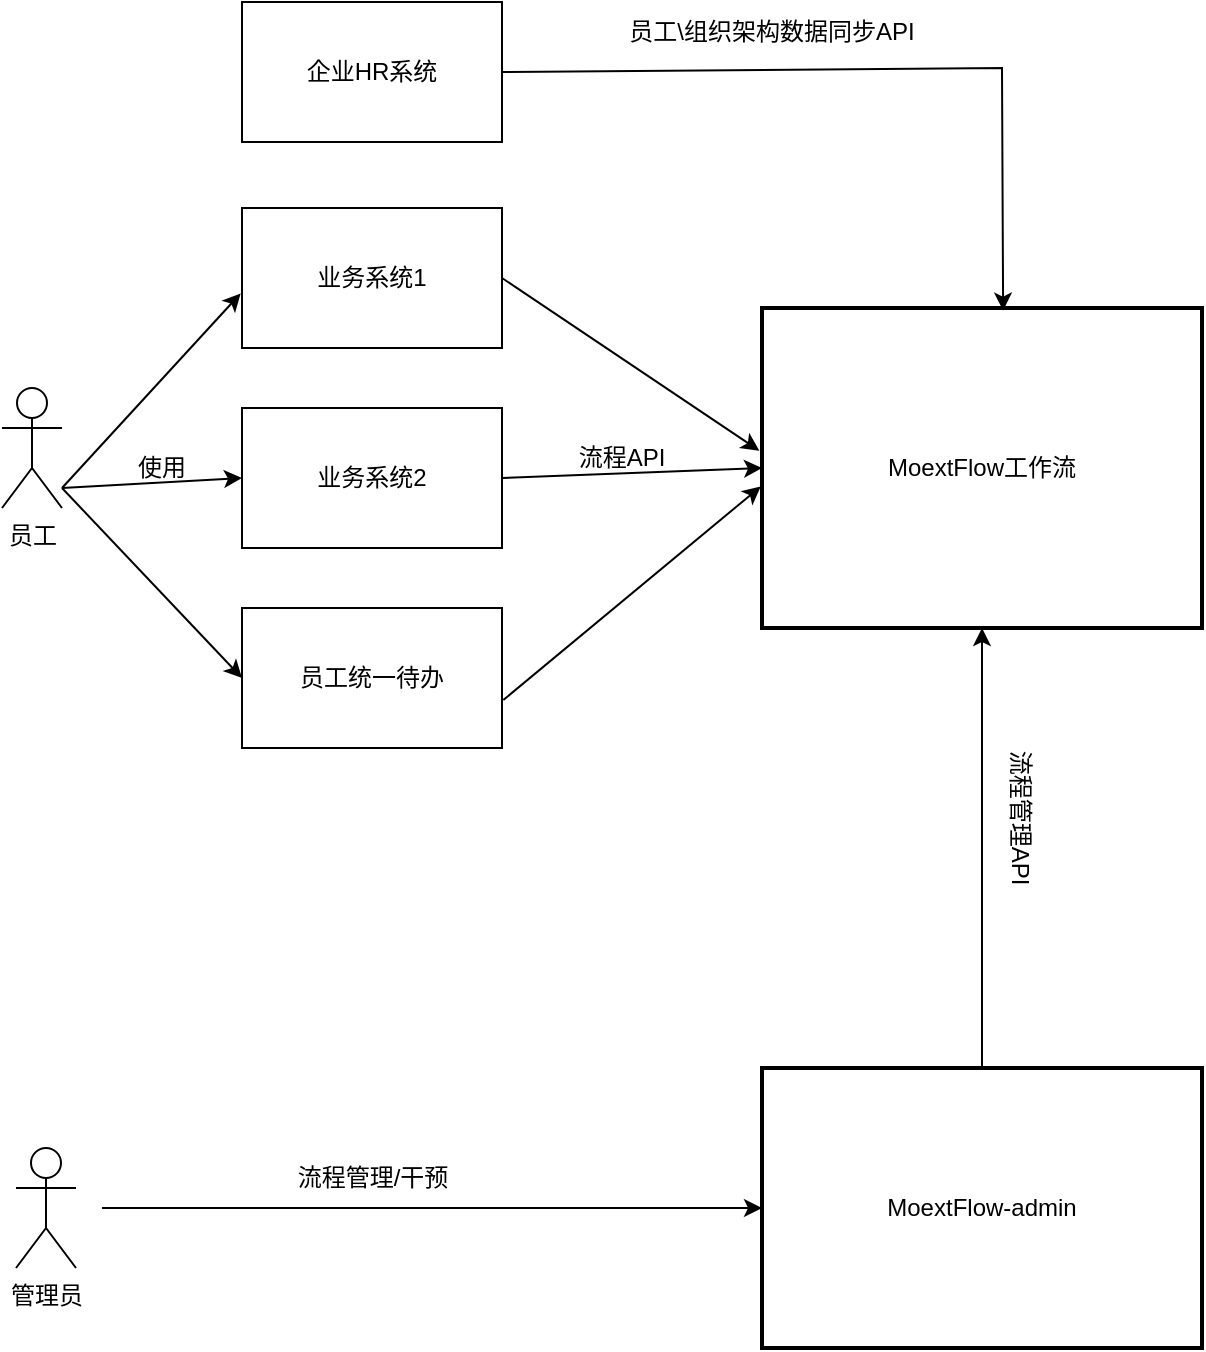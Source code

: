 <mxfile version="18.0.6" type="device"><diagram id="BS94eWszekPtLG04y1vk" name="第 1 页"><mxGraphModel dx="1102" dy="857" grid="1" gridSize="10" guides="1" tooltips="1" connect="0" arrows="1" fold="1" page="1" pageScale="1" pageWidth="827" pageHeight="1169" math="0" shadow="0"><root><object label="" id="0"><mxCell/></object><mxCell id="1" parent="0"/><mxCell id="uCbt2zgguAMeKkaKKBwP-1" value="业务系统1" style="rounded=0;whiteSpace=wrap;html=1;" parent="1" vertex="1"><mxGeometry x="220" y="133" width="130" height="70" as="geometry"/></mxCell><mxCell id="uCbt2zgguAMeKkaKKBwP-2" value="员工" style="shape=umlActor;verticalLabelPosition=bottom;verticalAlign=top;html=1;outlineConnect=0;" parent="1" vertex="1"><mxGeometry x="100" y="223" width="30" height="60" as="geometry"/></mxCell><mxCell id="uCbt2zgguAMeKkaKKBwP-15" value="业务系统2" style="rounded=0;whiteSpace=wrap;html=1;" parent="1" vertex="1"><mxGeometry x="220" y="233" width="130" height="70" as="geometry"/></mxCell><mxCell id="uCbt2zgguAMeKkaKKBwP-16" value="员工统一待办" style="rounded=0;whiteSpace=wrap;html=1;" parent="1" vertex="1"><mxGeometry x="220" y="333" width="130" height="70" as="geometry"/></mxCell><mxCell id="uCbt2zgguAMeKkaKKBwP-17" value="" style="endArrow=classic;html=1;rounded=0;entryX=0;entryY=0.5;entryDx=0;entryDy=0;" parent="1" target="uCbt2zgguAMeKkaKKBwP-15" edge="1"><mxGeometry width="50" height="50" relative="1" as="geometry"><mxPoint x="130" y="273" as="sourcePoint"/><mxPoint x="430" y="273" as="targetPoint"/></mxGeometry></mxCell><mxCell id="uCbt2zgguAMeKkaKKBwP-18" value="" style="endArrow=classic;html=1;rounded=0;entryX=0;entryY=0.5;entryDx=0;entryDy=0;" parent="1" target="uCbt2zgguAMeKkaKKBwP-16" edge="1"><mxGeometry width="50" height="50" relative="1" as="geometry"><mxPoint x="130" y="273" as="sourcePoint"/><mxPoint x="230" y="278" as="targetPoint"/></mxGeometry></mxCell><object label="" id="uCbt2zgguAMeKkaKKBwP-19"><mxCell style="endArrow=classic;html=1;rounded=0;entryX=-0.005;entryY=0.61;entryDx=0;entryDy=0;entryPerimeter=0;" parent="1" target="uCbt2zgguAMeKkaKKBwP-1" edge="1"><mxGeometry width="50" height="50" relative="1" as="geometry"><mxPoint x="130" y="273" as="sourcePoint"/><mxPoint x="230" y="378" as="targetPoint"/></mxGeometry></mxCell></object><mxCell id="uCbt2zgguAMeKkaKKBwP-20" value="MoextFlow工作流" style="rounded=0;whiteSpace=wrap;html=1;strokeWidth=2;" parent="1" vertex="1"><mxGeometry x="480" y="183" width="220" height="160" as="geometry"/></mxCell><mxCell id="uCbt2zgguAMeKkaKKBwP-22" value="" style="endArrow=classic;html=1;rounded=0;exitX=1.005;exitY=0.657;exitDx=0;exitDy=0;exitPerimeter=0;entryX=-0.003;entryY=0.558;entryDx=0;entryDy=0;entryPerimeter=0;" parent="1" source="uCbt2zgguAMeKkaKKBwP-16" target="uCbt2zgguAMeKkaKKBwP-20" edge="1"><mxGeometry width="50" height="50" relative="1" as="geometry"><mxPoint x="410" y="323" as="sourcePoint"/><mxPoint x="460" y="273" as="targetPoint"/></mxGeometry></mxCell><mxCell id="uCbt2zgguAMeKkaKKBwP-23" value="" style="endArrow=classic;html=1;rounded=0;exitX=1;exitY=0.5;exitDx=0;exitDy=0;entryX=0;entryY=0.5;entryDx=0;entryDy=0;" parent="1" source="uCbt2zgguAMeKkaKKBwP-15" target="uCbt2zgguAMeKkaKKBwP-20" edge="1"><mxGeometry width="50" height="50" relative="1" as="geometry"><mxPoint x="360.65" y="388.99" as="sourcePoint"/><mxPoint x="460" y="263" as="targetPoint"/></mxGeometry></mxCell><mxCell id="uCbt2zgguAMeKkaKKBwP-24" value="" style="endArrow=classic;html=1;rounded=0;exitX=1;exitY=0.5;exitDx=0;exitDy=0;entryX=-0.006;entryY=0.446;entryDx=0;entryDy=0;entryPerimeter=0;" parent="1" source="uCbt2zgguAMeKkaKKBwP-1" target="uCbt2zgguAMeKkaKKBwP-20" edge="1"><mxGeometry width="50" height="50" relative="1" as="geometry"><mxPoint x="370.65" y="398.99" as="sourcePoint"/><mxPoint x="480" y="263" as="targetPoint"/></mxGeometry></mxCell><mxCell id="uCbt2zgguAMeKkaKKBwP-25" value="流程API" style="text;html=1;strokeColor=none;fillColor=none;align=center;verticalAlign=middle;whiteSpace=wrap;rounded=0;" parent="1" vertex="1"><mxGeometry x="370" y="243" width="80" height="30" as="geometry"/></mxCell><mxCell id="uCbt2zgguAMeKkaKKBwP-26" value="使用" style="text;html=1;strokeColor=none;fillColor=none;align=center;verticalAlign=middle;whiteSpace=wrap;rounded=0;" parent="1" vertex="1"><mxGeometry x="150" y="248" width="60" height="30" as="geometry"/></mxCell><mxCell id="uCbt2zgguAMeKkaKKBwP-27" value="MoextFlow-admin" style="rounded=0;whiteSpace=wrap;html=1;strokeWidth=2;" parent="1" vertex="1"><mxGeometry x="480" y="563" width="220" height="140" as="geometry"/></mxCell><mxCell id="uCbt2zgguAMeKkaKKBwP-30" value="企业HR系统" style="rounded=0;whiteSpace=wrap;html=1;" parent="1" vertex="1"><mxGeometry x="220" y="30" width="130" height="70" as="geometry"/></mxCell><mxCell id="uCbt2zgguAMeKkaKKBwP-31" value="" style="endArrow=classic;html=1;rounded=0;exitX=1;exitY=0.5;exitDx=0;exitDy=0;entryX=0.548;entryY=0.008;entryDx=0;entryDy=0;entryPerimeter=0;" parent="1" source="uCbt2zgguAMeKkaKKBwP-30" target="uCbt2zgguAMeKkaKKBwP-20" edge="1"><mxGeometry width="50" height="50" relative="1" as="geometry"><mxPoint x="410" y="223" as="sourcePoint"/><mxPoint x="460" y="173" as="targetPoint"/><Array as="points"><mxPoint x="600" y="63"/></Array></mxGeometry></mxCell><mxCell id="uCbt2zgguAMeKkaKKBwP-32" value="" style="endArrow=classic;html=1;rounded=0;exitX=0.5;exitY=0;exitDx=0;exitDy=0;entryX=0.5;entryY=1;entryDx=0;entryDy=0;" parent="1" source="uCbt2zgguAMeKkaKKBwP-27" target="uCbt2zgguAMeKkaKKBwP-20" edge="1"><mxGeometry width="50" height="50" relative="1" as="geometry"><mxPoint x="410" y="523" as="sourcePoint"/><mxPoint x="460" y="473" as="targetPoint"/></mxGeometry></mxCell><mxCell id="uCbt2zgguAMeKkaKKBwP-33" value="流程管理API" style="text;html=1;strokeColor=none;fillColor=none;align=center;verticalAlign=middle;whiteSpace=wrap;rounded=0;rotation=90;" parent="1" vertex="1"><mxGeometry x="569" y="423" width="80" height="30" as="geometry"/></mxCell><mxCell id="uCbt2zgguAMeKkaKKBwP-34" value="管理员" style="shape=umlActor;verticalLabelPosition=bottom;verticalAlign=top;html=1;outlineConnect=0;" parent="1" vertex="1"><mxGeometry x="107" y="603" width="30" height="60" as="geometry"/></mxCell><mxCell id="uCbt2zgguAMeKkaKKBwP-35" value="员工\组织架构数据同步API" style="text;html=1;strokeColor=none;fillColor=none;align=center;verticalAlign=middle;whiteSpace=wrap;rounded=0;" parent="1" vertex="1"><mxGeometry x="410" y="30" width="150" height="30" as="geometry"/></mxCell><mxCell id="uCbt2zgguAMeKkaKKBwP-36" value="" style="endArrow=classic;html=1;rounded=0;entryX=0;entryY=0.5;entryDx=0;entryDy=0;" parent="1" target="uCbt2zgguAMeKkaKKBwP-27" edge="1"><mxGeometry width="50" height="50" relative="1" as="geometry"><mxPoint x="150" y="633" as="sourcePoint"/><mxPoint x="460" y="543" as="targetPoint"/></mxGeometry></mxCell><mxCell id="uCbt2zgguAMeKkaKKBwP-37" value="流程管理/干预" style="text;html=1;strokeColor=none;fillColor=none;align=center;verticalAlign=middle;whiteSpace=wrap;rounded=0;" parent="1" vertex="1"><mxGeometry x="237.5" y="603" width="95" height="30" as="geometry"/></mxCell></root></mxGraphModel></diagram></mxfile>